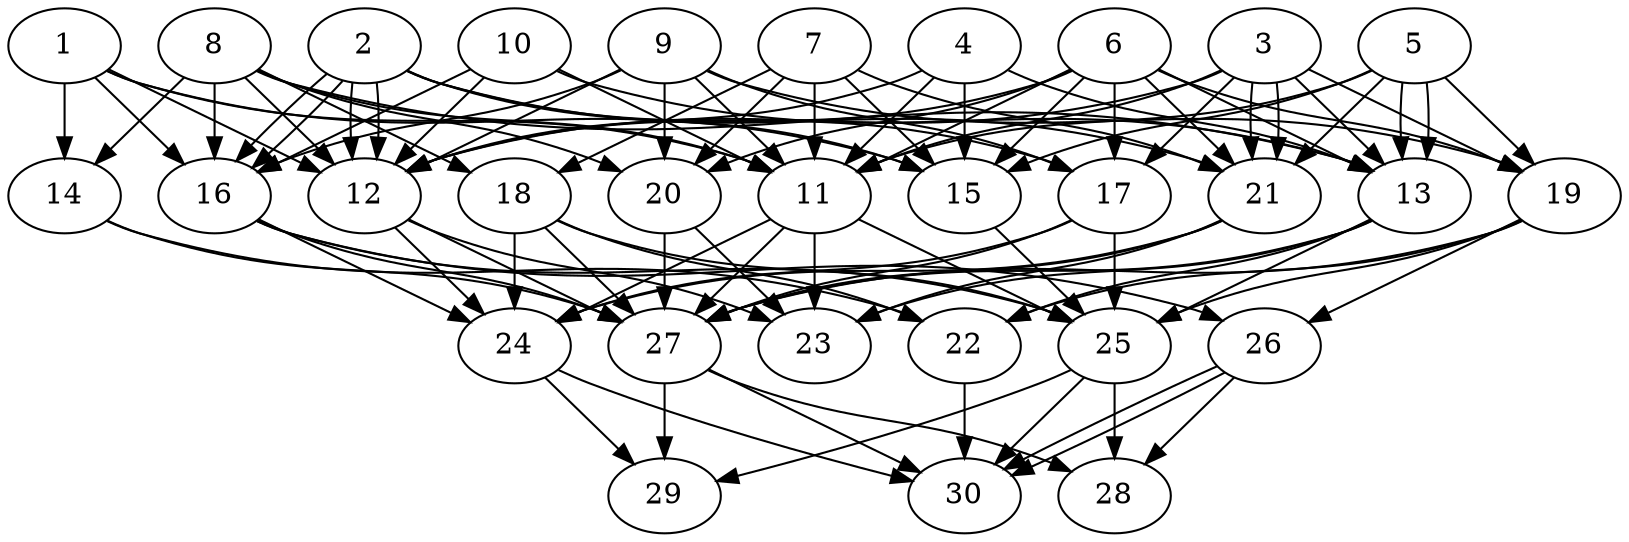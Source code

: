 // DAG automatically generated by daggen at Thu Oct  3 14:04:18 2019
// ./daggen --dot -n 30 --ccr 0.3 --fat 0.7 --regular 0.5 --density 0.9 --mindata 5242880 --maxdata 52428800 
digraph G {
  1 [size="174120960", alpha="0.19", expect_size="52236288"] 
  1 -> 11 [size ="52236288"]
  1 -> 12 [size ="52236288"]
  1 -> 14 [size ="52236288"]
  1 -> 15 [size ="52236288"]
  1 -> 16 [size ="52236288"]
  2 [size="29627733", alpha="0.11", expect_size="8888320"] 
  2 -> 12 [size ="8888320"]
  2 -> 12 [size ="8888320"]
  2 -> 15 [size ="8888320"]
  2 -> 16 [size ="8888320"]
  2 -> 16 [size ="8888320"]
  2 -> 17 [size ="8888320"]
  2 -> 21 [size ="8888320"]
  3 [size="148729173", alpha="0.18", expect_size="44618752"] 
  3 -> 11 [size ="44618752"]
  3 -> 12 [size ="44618752"]
  3 -> 13 [size ="44618752"]
  3 -> 17 [size ="44618752"]
  3 -> 19 [size ="44618752"]
  3 -> 21 [size ="44618752"]
  3 -> 21 [size ="44618752"]
  4 [size="58958507", alpha="0.14", expect_size="17687552"] 
  4 -> 11 [size ="17687552"]
  4 -> 12 [size ="17687552"]
  4 -> 13 [size ="17687552"]
  4 -> 15 [size ="17687552"]
  5 [size="171851093", alpha="0.06", expect_size="51555328"] 
  5 -> 11 [size ="51555328"]
  5 -> 13 [size ="51555328"]
  5 -> 13 [size ="51555328"]
  5 -> 15 [size ="51555328"]
  5 -> 19 [size ="51555328"]
  5 -> 21 [size ="51555328"]
  6 [size="143274667", alpha="0.17", expect_size="42982400"] 
  6 -> 11 [size ="42982400"]
  6 -> 12 [size ="42982400"]
  6 -> 13 [size ="42982400"]
  6 -> 15 [size ="42982400"]
  6 -> 17 [size ="42982400"]
  6 -> 19 [size ="42982400"]
  6 -> 20 [size ="42982400"]
  6 -> 21 [size ="42982400"]
  7 [size="101246293", alpha="0.11", expect_size="30373888"] 
  7 -> 11 [size ="30373888"]
  7 -> 15 [size ="30373888"]
  7 -> 18 [size ="30373888"]
  7 -> 20 [size ="30373888"]
  7 -> 21 [size ="30373888"]
  8 [size="89224533", alpha="0.05", expect_size="26767360"] 
  8 -> 11 [size ="26767360"]
  8 -> 12 [size ="26767360"]
  8 -> 13 [size ="26767360"]
  8 -> 14 [size ="26767360"]
  8 -> 16 [size ="26767360"]
  8 -> 18 [size ="26767360"]
  8 -> 20 [size ="26767360"]
  9 [size="134758400", alpha="0.00", expect_size="40427520"] 
  9 -> 11 [size ="40427520"]
  9 -> 12 [size ="40427520"]
  9 -> 16 [size ="40427520"]
  9 -> 17 [size ="40427520"]
  9 -> 19 [size ="40427520"]
  9 -> 20 [size ="40427520"]
  10 [size="60057600", alpha="0.03", expect_size="18017280"] 
  10 -> 11 [size ="18017280"]
  10 -> 12 [size ="18017280"]
  10 -> 13 [size ="18017280"]
  10 -> 16 [size ="18017280"]
  11 [size="89200640", alpha="0.15", expect_size="26760192"] 
  11 -> 23 [size ="26760192"]
  11 -> 24 [size ="26760192"]
  11 -> 25 [size ="26760192"]
  11 -> 27 [size ="26760192"]
  12 [size="81462613", alpha="0.18", expect_size="24438784"] 
  12 -> 23 [size ="24438784"]
  12 -> 24 [size ="24438784"]
  12 -> 27 [size ="24438784"]
  13 [size="170792960", alpha="0.11", expect_size="51237888"] 
  13 -> 22 [size ="51237888"]
  13 -> 23 [size ="51237888"]
  13 -> 25 [size ="51237888"]
  13 -> 27 [size ="51237888"]
  14 [size="155105280", alpha="0.09", expect_size="46531584"] 
  14 -> 22 [size ="46531584"]
  14 -> 27 [size ="46531584"]
  15 [size="104478720", alpha="0.10", expect_size="31343616"] 
  15 -> 25 [size ="31343616"]
  16 [size="150347093", alpha="0.14", expect_size="45104128"] 
  16 -> 24 [size ="45104128"]
  16 -> 25 [size ="45104128"]
  16 -> 26 [size ="45104128"]
  16 -> 27 [size ="45104128"]
  17 [size="124798293", alpha="0.14", expect_size="37439488"] 
  17 -> 24 [size ="37439488"]
  17 -> 25 [size ="37439488"]
  17 -> 27 [size ="37439488"]
  18 [size="57108480", alpha="0.03", expect_size="17132544"] 
  18 -> 22 [size ="17132544"]
  18 -> 24 [size ="17132544"]
  18 -> 25 [size ="17132544"]
  18 -> 27 [size ="17132544"]
  19 [size="93484373", alpha="0.17", expect_size="28045312"] 
  19 -> 22 [size ="28045312"]
  19 -> 25 [size ="28045312"]
  19 -> 26 [size ="28045312"]
  19 -> 27 [size ="28045312"]
  20 [size="96628053", alpha="0.05", expect_size="28988416"] 
  20 -> 23 [size ="28988416"]
  20 -> 27 [size ="28988416"]
  21 [size="116797440", alpha="0.12", expect_size="35039232"] 
  21 -> 23 [size ="35039232"]
  21 -> 24 [size ="35039232"]
  21 -> 27 [size ="35039232"]
  22 [size="76980907", alpha="0.01", expect_size="23094272"] 
  22 -> 30 [size ="23094272"]
  23 [size="61306880", alpha="0.06", expect_size="18392064"] 
  24 [size="144360107", alpha="0.17", expect_size="43308032"] 
  24 -> 29 [size ="43308032"]
  24 -> 30 [size ="43308032"]
  25 [size="53951147", alpha="0.08", expect_size="16185344"] 
  25 -> 28 [size ="16185344"]
  25 -> 29 [size ="16185344"]
  25 -> 30 [size ="16185344"]
  26 [size="129757867", alpha="0.14", expect_size="38927360"] 
  26 -> 28 [size ="38927360"]
  26 -> 30 [size ="38927360"]
  26 -> 30 [size ="38927360"]
  27 [size="79527253", alpha="0.11", expect_size="23858176"] 
  27 -> 28 [size ="23858176"]
  27 -> 29 [size ="23858176"]
  27 -> 30 [size ="23858176"]
  28 [size="36266667", alpha="0.18", expect_size="10880000"] 
  29 [size="63051093", alpha="0.19", expect_size="18915328"] 
  30 [size="41277440", alpha="0.05", expect_size="12383232"] 
}
